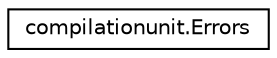 digraph G
{
  edge [fontname="Helvetica",fontsize="10",labelfontname="Helvetica",labelfontsize="10"];
  node [fontname="Helvetica",fontsize="10",shape=record];
  rankdir=LR;
  Node1 [label="compilationunit.Errors",height=0.2,width=0.4,color="black", fillcolor="white", style="filled",URL="$classcompilationunit_1_1_errors.html"];
}
